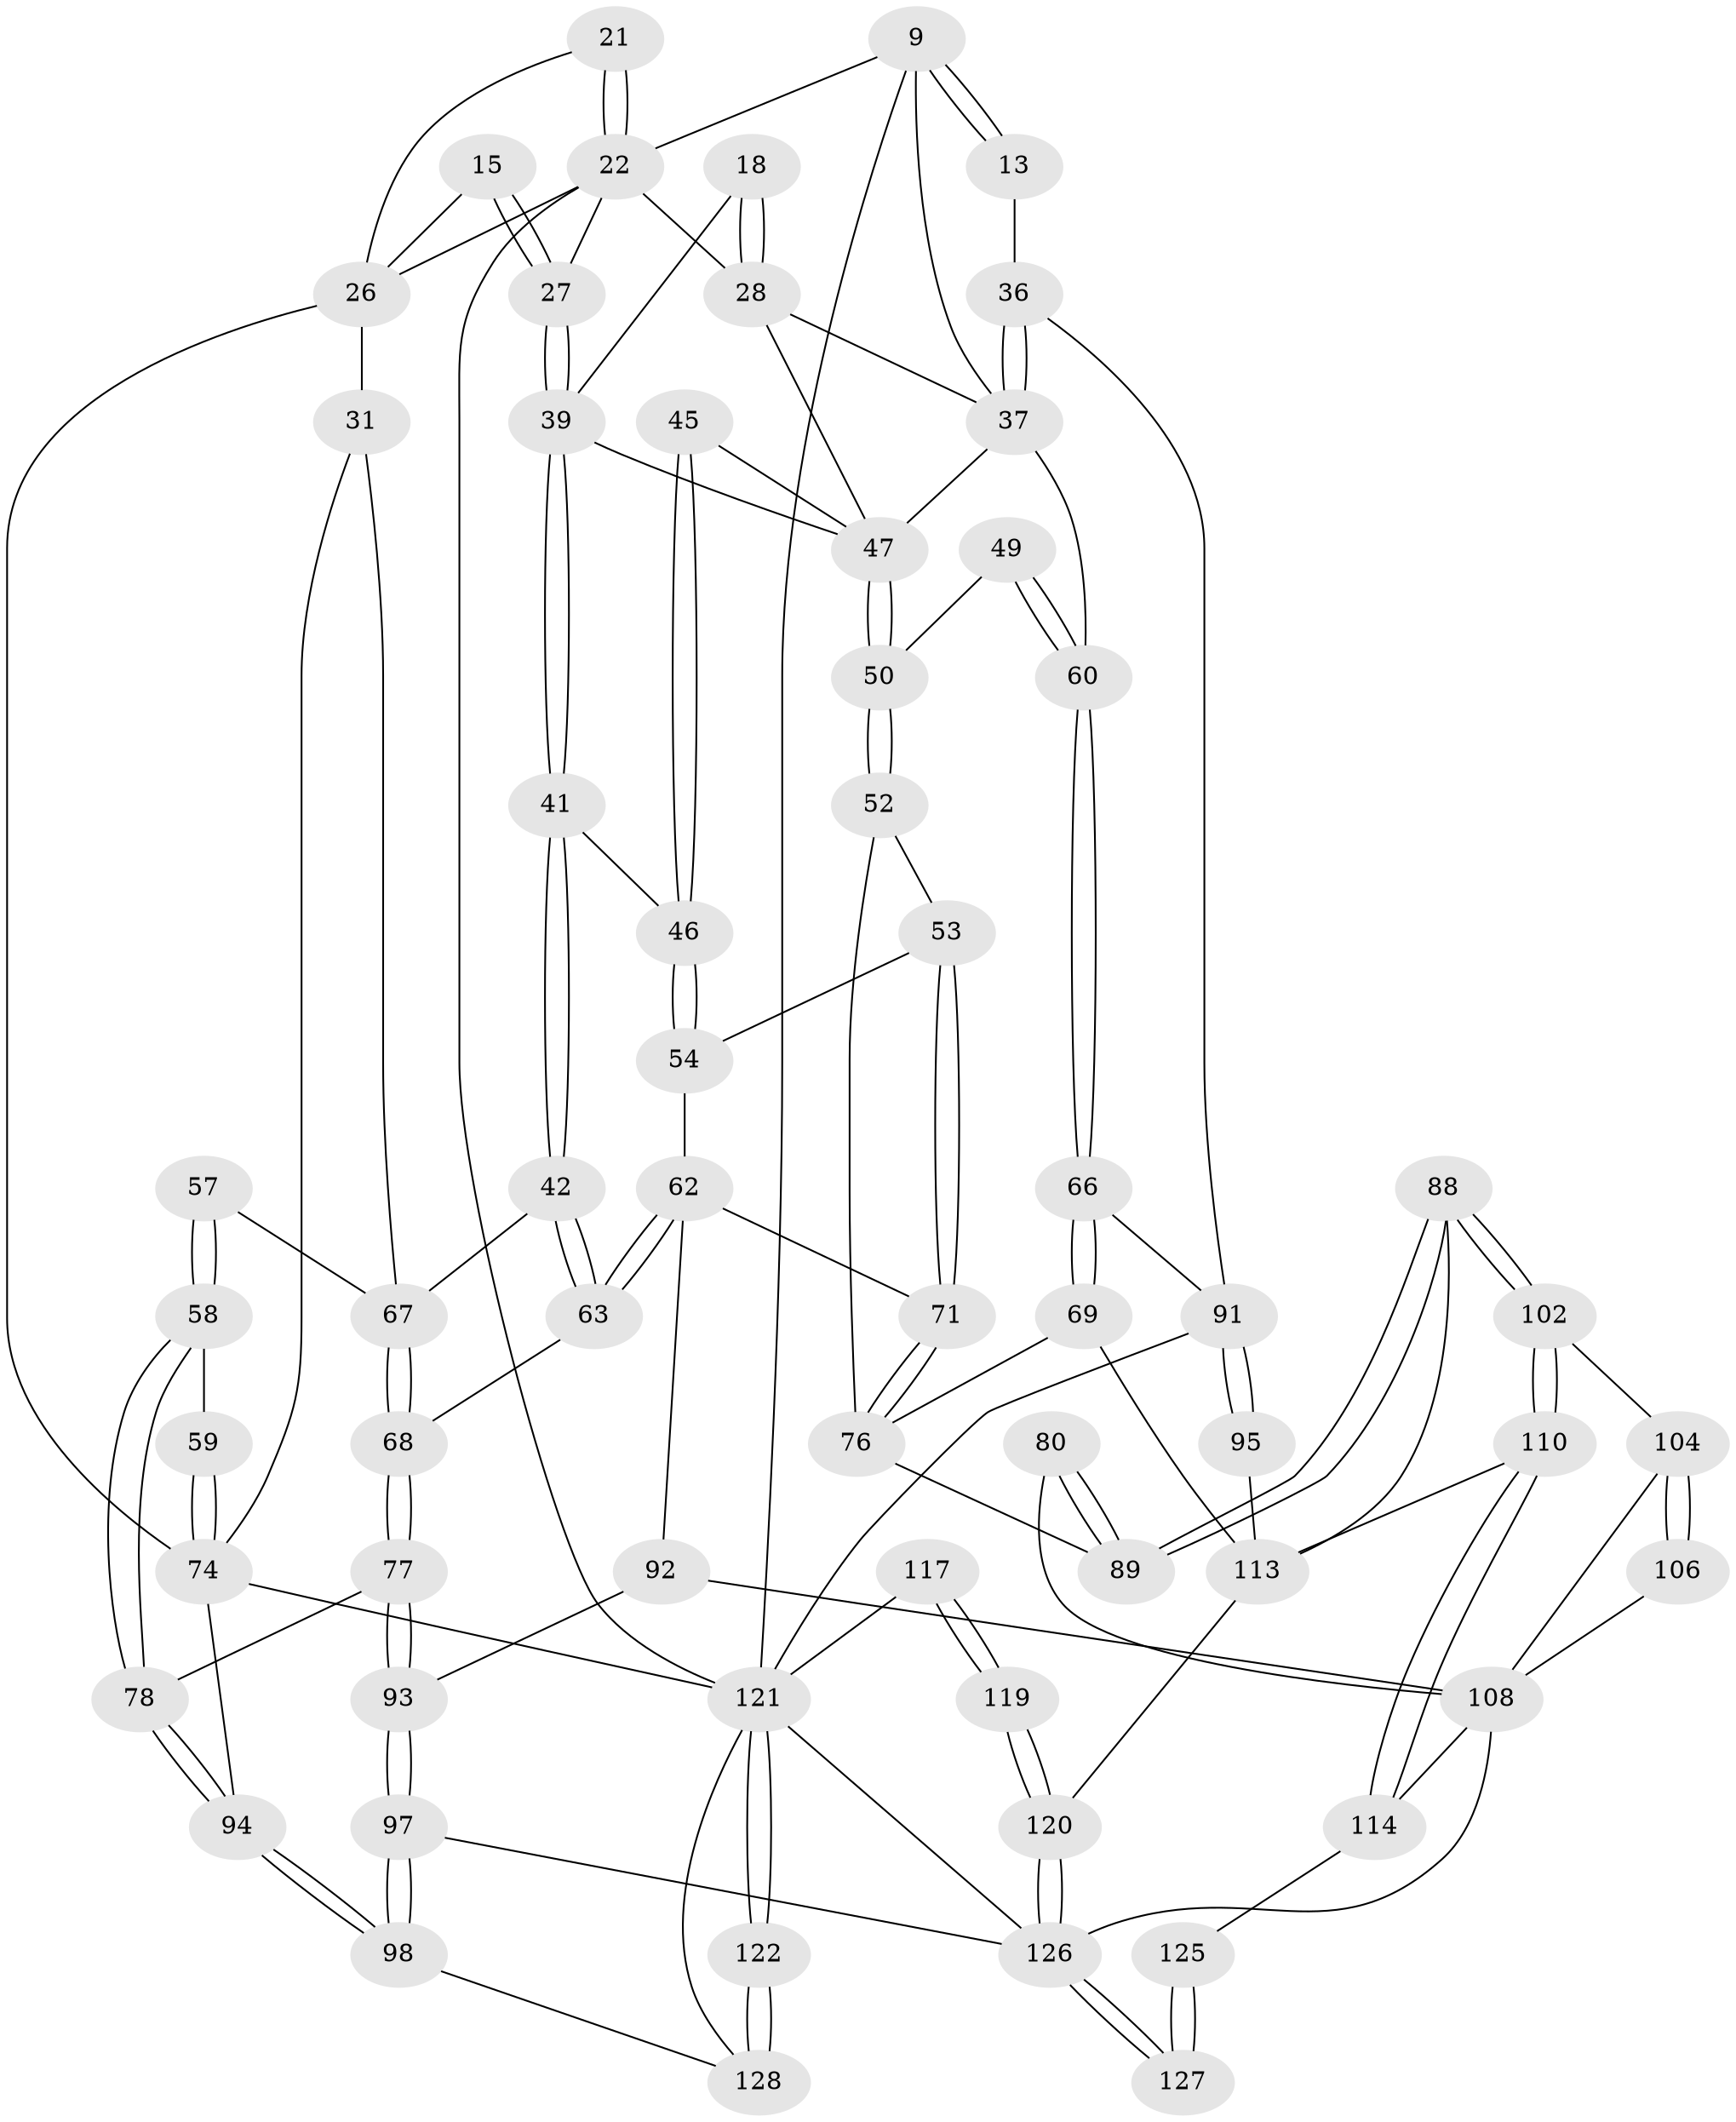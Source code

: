 // original degree distribution, {3: 0.0234375, 4: 0.21875, 6: 0.203125, 5: 0.5546875}
// Generated by graph-tools (version 1.1) at 2025/59/03/09/25 04:59:39]
// undirected, 64 vertices, 146 edges
graph export_dot {
graph [start="1"]
  node [color=gray90,style=filled];
  9 [pos="+0.9041969277243517+0.0862795963892502",super="+3"];
  13 [pos="+1+0.18813106359814458"];
  15 [pos="+0.4954970236794193+0.20422343516845906"];
  18 [pos="+0.6911522706946279+0.19932197322886983"];
  21 [pos="+0.2447001156061005+0.06709632564774955"];
  22 [pos="+0+0.1089681364526566",super="+8+7"];
  26 [pos="+0+0.22591011855965226",super="+25"];
  27 [pos="+0.5342831441793909+0.24527446403612868",super="+20+14"];
  28 [pos="+0.723564765033949+0.2577670249793073",super="+11+12"];
  31 [pos="+0.34347240782574695+0.37364027398878225",super="+29+30"];
  36 [pos="+1+0.3347118722826068"];
  37 [pos="+1+0.336994821614845",super="+32+33"];
  39 [pos="+0.5404550429560508+0.2624860341544989",super="+38"];
  41 [pos="+0.5192245599841191+0.4015561518338519"];
  42 [pos="+0.4222966783898446+0.4249509578181547"];
  45 [pos="+0.6044950932548578+0.4080941451501986"];
  46 [pos="+0.5642220003034032+0.41652321549724447"];
  47 [pos="+0.6660893664089801+0.4166877234027897",super="+40"];
  49 [pos="+0.809797922118987+0.45582768747749175"];
  50 [pos="+0.7299492375091716+0.4940811350021546"];
  52 [pos="+0.7256095166719946+0.51729168469844"];
  53 [pos="+0.6768305108944501+0.536961124380005"];
  54 [pos="+0.5721414828064172+0.4595036667409691"];
  57 [pos="+0.2550453644756492+0.568416409629052"];
  58 [pos="+0.1606068856483523+0.5813816959627529"];
  59 [pos="+0.13552159287870125+0.5712835109707"];
  60 [pos="+0.8869654422051615+0.516281692309893",super="+51+48"];
  62 [pos="+0.5099006351071059+0.6477508101491362",super="+61"];
  63 [pos="+0.44620230962563623+0.6025670189913954"];
  66 [pos="+0.8967062613561592+0.5628723266485931"];
  67 [pos="+0.3055727106259101+0.5763799935329226",super="+44"];
  68 [pos="+0.3701542136763721+0.6252421550950493"];
  69 [pos="+0.8573688832753712+0.6062342882888045"];
  71 [pos="+0.6288478815397816+0.5620797133930134"];
  74 [pos="+0+0.7007359966257216",super="+72+56+55"];
  76 [pos="+0.6661563031568265+0.6239613506280804",super="+75"];
  77 [pos="+0.29810296422444205+0.7210664320070644"];
  78 [pos="+0.27266745932231645+0.709011570750861"];
  80 [pos="+0.6089014317713889+0.6834836100104182"];
  88 [pos="+0.7775373747862304+0.7699213492468813"];
  89 [pos="+0.7770430905380714+0.7692086267619895",super="+85+79"];
  91 [pos="+1+0.774191040761385",super="+65"];
  92 [pos="+0.41559651018842675+0.7561932513265561",super="+82"];
  93 [pos="+0.30882644315867314+0.7501941183688109"];
  94 [pos="+0.07859996659661275+0.7972691923341176"];
  95 [pos="+1+0.7755431156218839",super="+83"];
  97 [pos="+0.29691140820398865+0.8175160118970158"];
  98 [pos="+0.17352763481845154+0.8874432240503828"];
  102 [pos="+0.6893679340342521+0.8247394090074381"];
  104 [pos="+0.565778504440052+0.7700258915861642",super="+103"];
  106 [pos="+0.6180145371869672+0.9599161161948179"];
  108 [pos="+0.5442953596498057+1",super="+100+99+81+107+101"];
  110 [pos="+0.7471843848721449+0.9354263102252861"];
  113 [pos="+0.8448257161762321+0.8957570531813528",super="+109+86+96+84"];
  114 [pos="+0.7418078862189149+0.9500730637660568"];
  117 [pos="+1+1"];
  119 [pos="+1+1",super="+118"];
  120 [pos="+0.9592864873960535+1",super="+112"];
  121 [pos="+0.25365366625388897+1",super="+73+90"];
  122 [pos="+0.24727049262188616+1"];
  125 [pos="+0.8376760986038935+0.9119958113105556",super="+124"];
  126 [pos="+0.9084435376487875+1",super="+115+116"];
  127 [pos="+0.8049194105859155+0.9899558362345345"];
  128 [pos="+0.0078035909846041855+0.9428349682421452",super="+123"];
  9 -- 13 [weight=2];
  9 -- 13;
  9 -- 22 [weight=2];
  9 -- 121;
  9 -- 37;
  13 -- 36;
  15 -- 27 [weight=2];
  15 -- 27;
  15 -- 26;
  18 -- 28 [weight=2];
  18 -- 28;
  18 -- 39;
  21 -- 22 [weight=2];
  21 -- 22;
  21 -- 26;
  22 -- 26 [weight=2];
  22 -- 121;
  22 -- 27;
  22 -- 28;
  26 -- 74;
  26 -- 31 [weight=3];
  27 -- 39 [weight=2];
  27 -- 39;
  28 -- 37;
  28 -- 47;
  31 -- 74;
  31 -- 67;
  36 -- 37;
  36 -- 37;
  36 -- 91;
  37 -- 60 [weight=2];
  37 -- 47;
  39 -- 41;
  39 -- 41;
  39 -- 47;
  41 -- 42;
  41 -- 42;
  41 -- 46;
  42 -- 63;
  42 -- 63;
  42 -- 67;
  45 -- 46;
  45 -- 46;
  45 -- 47 [weight=2];
  46 -- 54;
  46 -- 54;
  47 -- 50;
  47 -- 50;
  49 -- 50;
  49 -- 60 [weight=2];
  49 -- 60;
  50 -- 52;
  50 -- 52;
  52 -- 53;
  52 -- 76;
  53 -- 54;
  53 -- 71;
  53 -- 71;
  54 -- 62;
  57 -- 58;
  57 -- 58;
  57 -- 67 [weight=2];
  58 -- 59;
  58 -- 78;
  58 -- 78;
  59 -- 74 [weight=2];
  59 -- 74;
  60 -- 66;
  60 -- 66;
  62 -- 63;
  62 -- 63;
  62 -- 71;
  62 -- 92;
  63 -- 68;
  66 -- 69;
  66 -- 69;
  66 -- 91;
  67 -- 68;
  67 -- 68;
  68 -- 77;
  68 -- 77;
  69 -- 113;
  69 -- 76;
  71 -- 76;
  71 -- 76;
  74 -- 94;
  74 -- 121;
  76 -- 89 [weight=2];
  77 -- 78;
  77 -- 93;
  77 -- 93;
  78 -- 94;
  78 -- 94;
  80 -- 89 [weight=2];
  80 -- 89;
  80 -- 108;
  88 -- 89;
  88 -- 89;
  88 -- 102;
  88 -- 102;
  88 -- 113;
  91 -- 95 [weight=2];
  91 -- 95;
  91 -- 121;
  92 -- 93;
  92 -- 108 [weight=2];
  93 -- 97;
  93 -- 97;
  94 -- 98;
  94 -- 98;
  95 -- 113 [weight=2];
  97 -- 98;
  97 -- 98;
  97 -- 126;
  98 -- 128;
  102 -- 110;
  102 -- 110;
  102 -- 104;
  104 -- 106 [weight=2];
  104 -- 106;
  104 -- 108;
  106 -- 108;
  108 -- 114;
  108 -- 126 [weight=2];
  110 -- 114;
  110 -- 114;
  110 -- 113;
  113 -- 120 [weight=2];
  114 -- 125;
  117 -- 119 [weight=2];
  117 -- 119;
  117 -- 121;
  119 -- 120 [weight=2];
  119 -- 120;
  120 -- 126;
  120 -- 126;
  121 -- 122;
  121 -- 122;
  121 -- 128;
  121 -- 126;
  122 -- 128 [weight=2];
  122 -- 128;
  125 -- 127 [weight=2];
  125 -- 127;
  126 -- 127;
  126 -- 127;
}
